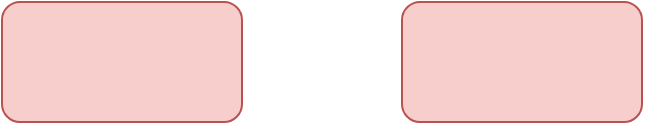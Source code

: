 <mxfile version="22.1.0" type="github">
  <diagram name="Page-1" id="5bWwQys-URIxSxSmuOOc">
    <mxGraphModel dx="954" dy="612" grid="1" gridSize="10" guides="1" tooltips="1" connect="1" arrows="1" fold="1" page="1" pageScale="1" pageWidth="850" pageHeight="1100" math="0" shadow="0">
      <root>
        <mxCell id="0" />
        <mxCell id="1" parent="0" />
        <UserObject label="" tags="" name="getdata" id="Y3A4lMRvVH8JnWvST8Fs-1">
          <mxCell style="rounded=1;whiteSpace=wrap;html=1;fillColor=#f8cecc;strokeColor=#b85450;comic=0;absoluteArcSize=0;glass=0;" parent="1" vertex="1">
            <mxGeometry x="120" y="80" width="120" height="60" as="geometry" />
          </mxCell>
        </UserObject>
        <UserObject label="" tags="" name="getdata" id="Y3A4lMRvVH8JnWvST8Fs-2">
          <mxCell style="rounded=1;whiteSpace=wrap;html=1;fillColor=#f8cecc;strokeColor=#b85450;comic=0;absoluteArcSize=0;glass=0;" parent="1" vertex="1">
            <mxGeometry x="320" y="80" width="120" height="60" as="geometry" />
          </mxCell>
        </UserObject>
      </root>
    </mxGraphModel>
  </diagram>
</mxfile>
